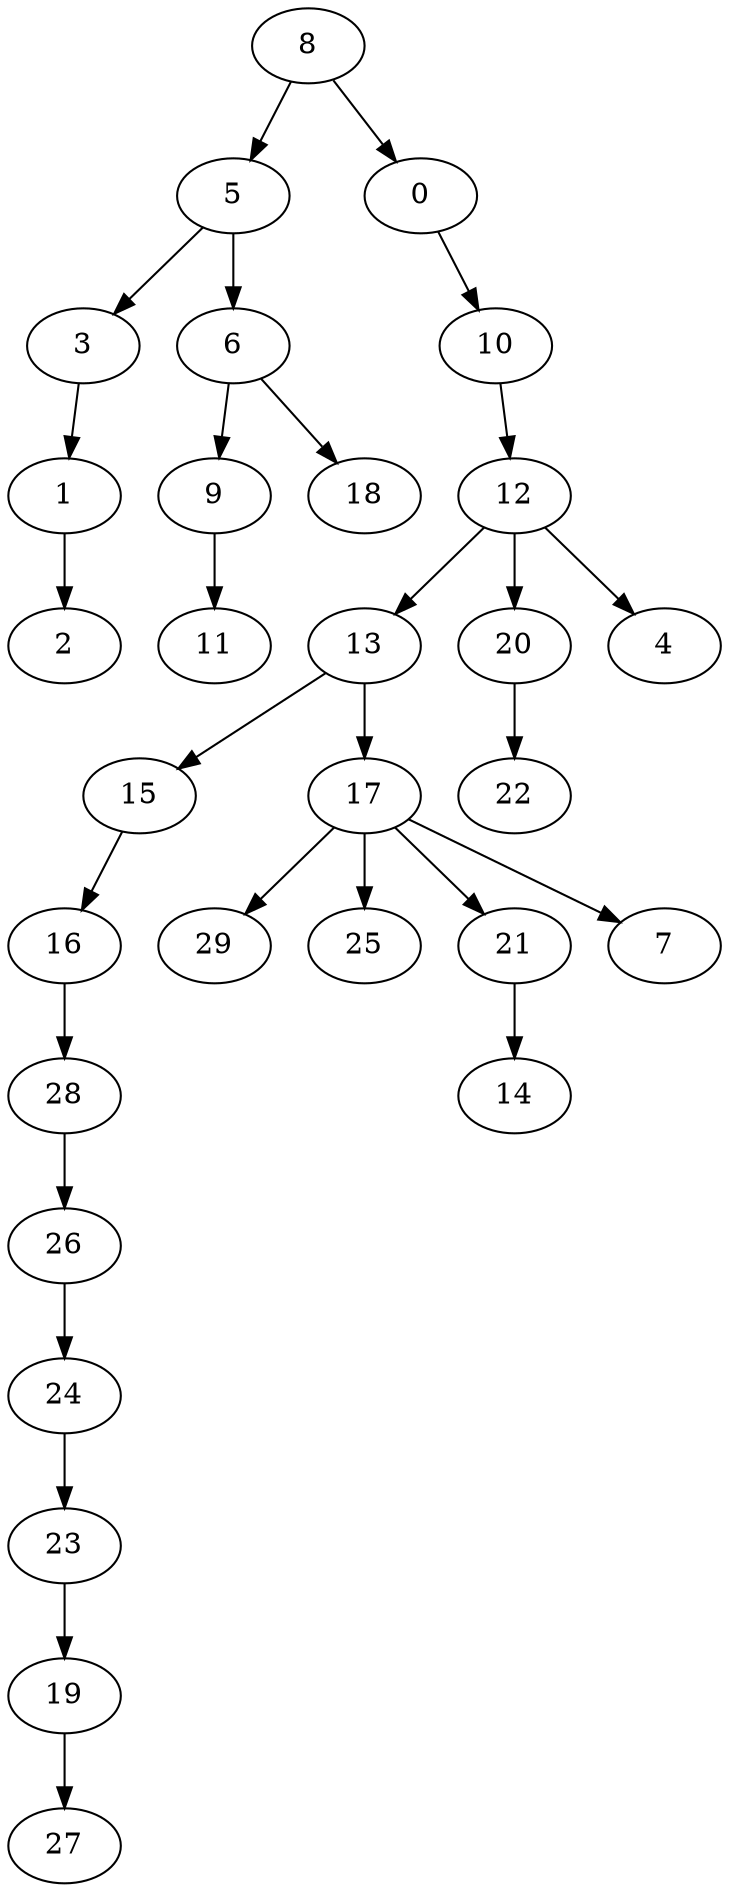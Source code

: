 digraph my_graph {
8;
5;
0;
10;
3;
12;
13;
15;
17;
29;
20;
22;
16;
28;
26;
24;
23;
25;
21;
14;
6;
9;
11;
18;
7;
1;
2;
19;
27;
4;
8->5
8->0
0->10
5->3
10->12
12->13
13->15
13->17
17->29
12->20
20->22
15->16
16->28
28->26
26->24
24->23
17->25
17->21
21->14
5->6
6->9
9->11
6->18
17->7
3->1
1->2
23->19
19->27
12->4
}